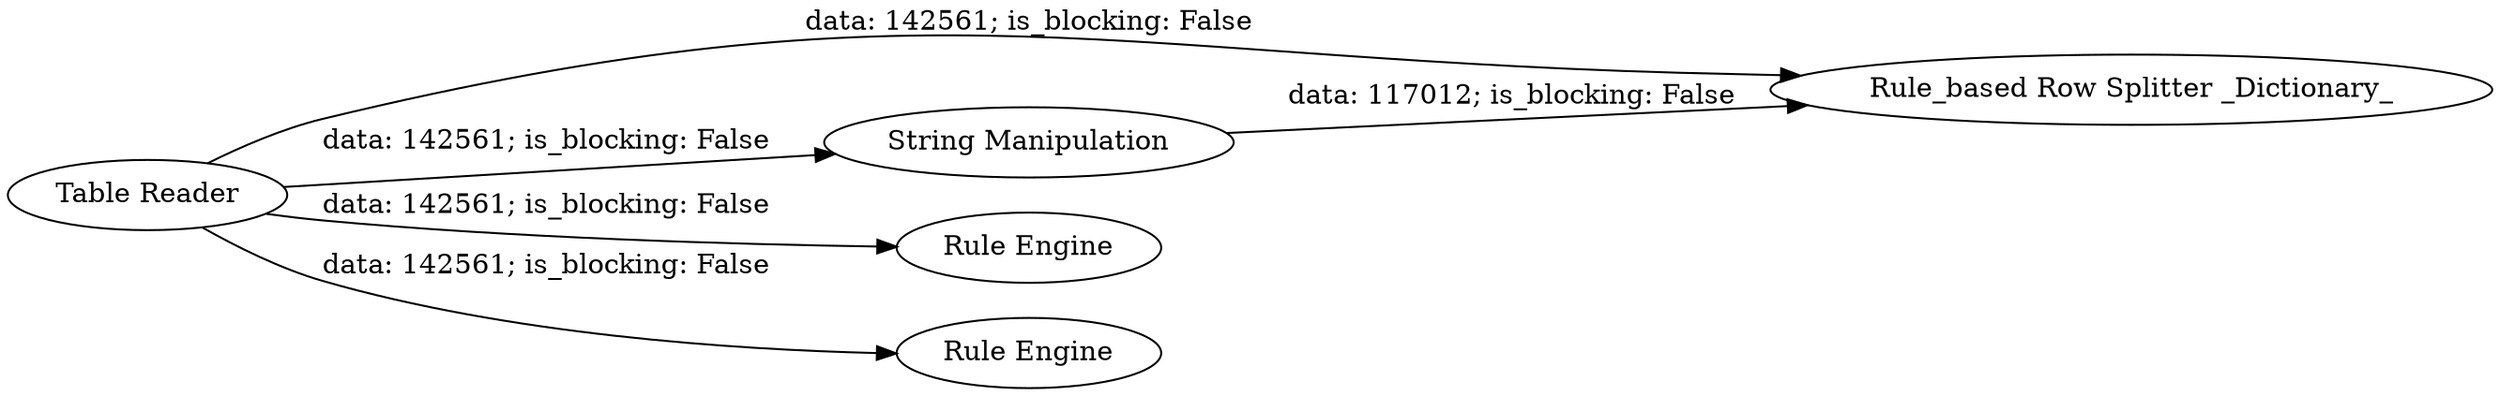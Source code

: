 digraph {
	"7743915673904981900_837" [label="Rule_based Row Splitter _Dictionary_"]
	"7743915673904981900_836" [label="String Manipulation"]
	"7743915673904981900_838" [label="Rule Engine"]
	"7743915673904981900_1" [label="Table Reader"]
	"7743915673904981900_839" [label="Rule Engine"]
	"7743915673904981900_836" -> "7743915673904981900_837" [label="data: 117012; is_blocking: False"]
	"7743915673904981900_1" -> "7743915673904981900_836" [label="data: 142561; is_blocking: False"]
	"7743915673904981900_1" -> "7743915673904981900_839" [label="data: 142561; is_blocking: False"]
	"7743915673904981900_1" -> "7743915673904981900_837" [label="data: 142561; is_blocking: False"]
	"7743915673904981900_1" -> "7743915673904981900_838" [label="data: 142561; is_blocking: False"]
	rankdir=LR
}
